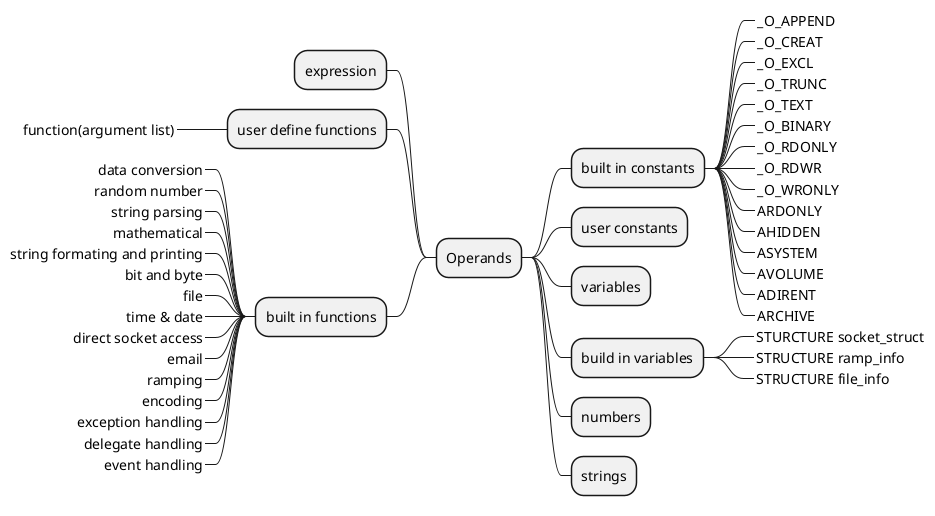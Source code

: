 @startmindmap
+ Operands
++ built in constants
+++_ _O_APPEND
+++_ _O_CREAT
+++_ _O_EXCL
+++_ _O_TRUNC
+++_ _O_TEXT
+++_ _O_BINARY
+++_ _O_RDONLY
+++_ _O_RDWR
+++_ _O_WRONLY
+++_ ARDONLY
+++_ AHIDDEN
+++_ ASYSTEM
+++_ AVOLUME
+++_ ADIRENT
+++_ ARCHIVE
++ user constants
++ variables
++ build in variables
+++_ STURCTURE socket_struct
+++_ STRUCTURE ramp_info
+++_ STRUCTURE file_info
++ numbers
++ strings
-- expression
-- user define functions
---_ function(argument list)
-- built in functions
---_ data conversion
---_ random number
---_ string parsing
---_ mathematical
---_ string formating and printing
---_ bit and byte
---_ file
---_ time & date
---_ direct socket access
---_ email
---_ ramping
---_ encoding
---_ exception handling
---_ delegate handling
---_ event handling
@endmindmap